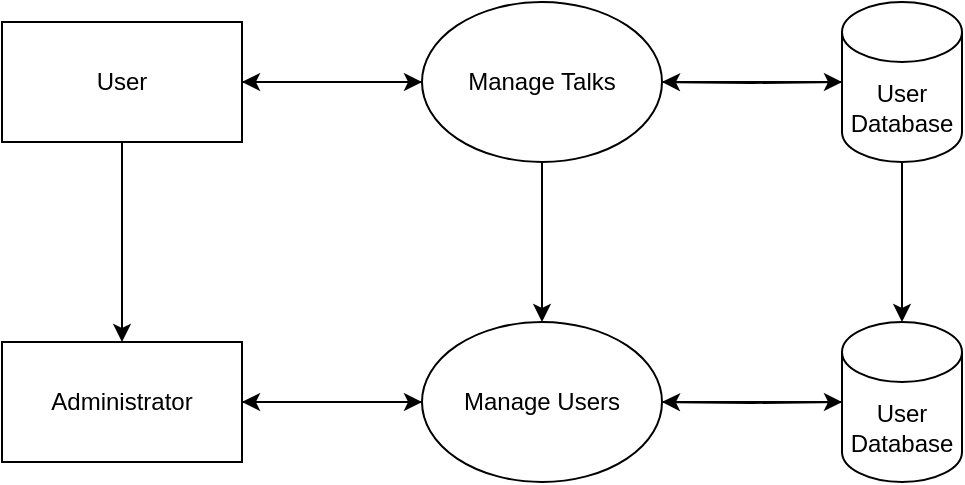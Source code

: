 <mxfile version="24.6.2" type="github">
  <diagram name="Page-1" id="u6M1MO6243ReOHsA4pYD">
    <mxGraphModel dx="1002" dy="535" grid="1" gridSize="10" guides="1" tooltips="1" connect="1" arrows="1" fold="1" page="1" pageScale="1" pageWidth="850" pageHeight="1100" math="0" shadow="0">
      <root>
        <mxCell id="0" />
        <mxCell id="1" parent="0" />
        <mxCell id="Ct2QS53CQVYJbWWIBjPT-7" style="edgeStyle=orthogonalEdgeStyle;rounded=0;orthogonalLoop=1;jettySize=auto;html=1;entryX=0;entryY=0.5;entryDx=0;entryDy=0;" edge="1" parent="1" source="Ct2QS53CQVYJbWWIBjPT-1" target="Ct2QS53CQVYJbWWIBjPT-4">
          <mxGeometry relative="1" as="geometry" />
        </mxCell>
        <mxCell id="Ct2QS53CQVYJbWWIBjPT-14" style="edgeStyle=orthogonalEdgeStyle;rounded=0;orthogonalLoop=1;jettySize=auto;html=1;entryX=0.5;entryY=0;entryDx=0;entryDy=0;" edge="1" parent="1" source="Ct2QS53CQVYJbWWIBjPT-1" target="Ct2QS53CQVYJbWWIBjPT-2">
          <mxGeometry relative="1" as="geometry" />
        </mxCell>
        <mxCell id="Ct2QS53CQVYJbWWIBjPT-1" value="User" style="rounded=0;whiteSpace=wrap;html=1;" vertex="1" parent="1">
          <mxGeometry x="80" y="40" width="120" height="60" as="geometry" />
        </mxCell>
        <mxCell id="Ct2QS53CQVYJbWWIBjPT-17" style="edgeStyle=orthogonalEdgeStyle;rounded=0;orthogonalLoop=1;jettySize=auto;html=1;entryX=0;entryY=0.5;entryDx=0;entryDy=0;" edge="1" parent="1" source="Ct2QS53CQVYJbWWIBjPT-2" target="Ct2QS53CQVYJbWWIBjPT-3">
          <mxGeometry relative="1" as="geometry" />
        </mxCell>
        <mxCell id="Ct2QS53CQVYJbWWIBjPT-2" value="Administrator" style="rounded=0;whiteSpace=wrap;html=1;" vertex="1" parent="1">
          <mxGeometry x="80" y="200" width="120" height="60" as="geometry" />
        </mxCell>
        <mxCell id="Ct2QS53CQVYJbWWIBjPT-18" style="edgeStyle=orthogonalEdgeStyle;rounded=0;orthogonalLoop=1;jettySize=auto;html=1;entryX=1;entryY=0.5;entryDx=0;entryDy=0;" edge="1" parent="1" source="Ct2QS53CQVYJbWWIBjPT-3" target="Ct2QS53CQVYJbWWIBjPT-2">
          <mxGeometry relative="1" as="geometry" />
        </mxCell>
        <mxCell id="Ct2QS53CQVYJbWWIBjPT-19" style="edgeStyle=orthogonalEdgeStyle;rounded=0;orthogonalLoop=1;jettySize=auto;html=1;" edge="1" parent="1" source="Ct2QS53CQVYJbWWIBjPT-3">
          <mxGeometry relative="1" as="geometry">
            <mxPoint x="500" y="230" as="targetPoint" />
          </mxGeometry>
        </mxCell>
        <mxCell id="Ct2QS53CQVYJbWWIBjPT-3" value="Manage Users" style="ellipse;whiteSpace=wrap;html=1;" vertex="1" parent="1">
          <mxGeometry x="290" y="190" width="120" height="80" as="geometry" />
        </mxCell>
        <mxCell id="Ct2QS53CQVYJbWWIBjPT-8" style="edgeStyle=orthogonalEdgeStyle;rounded=0;orthogonalLoop=1;jettySize=auto;html=1;entryX=1;entryY=0.5;entryDx=0;entryDy=0;" edge="1" parent="1" source="Ct2QS53CQVYJbWWIBjPT-4" target="Ct2QS53CQVYJbWWIBjPT-1">
          <mxGeometry relative="1" as="geometry" />
        </mxCell>
        <mxCell id="Ct2QS53CQVYJbWWIBjPT-9" style="edgeStyle=orthogonalEdgeStyle;rounded=0;orthogonalLoop=1;jettySize=auto;html=1;entryX=0;entryY=0.5;entryDx=0;entryDy=0;" edge="1" parent="1" source="Ct2QS53CQVYJbWWIBjPT-4">
          <mxGeometry relative="1" as="geometry">
            <mxPoint x="500" y="70" as="targetPoint" />
          </mxGeometry>
        </mxCell>
        <mxCell id="Ct2QS53CQVYJbWWIBjPT-15" style="edgeStyle=orthogonalEdgeStyle;rounded=0;orthogonalLoop=1;jettySize=auto;html=1;" edge="1" parent="1" source="Ct2QS53CQVYJbWWIBjPT-4" target="Ct2QS53CQVYJbWWIBjPT-3">
          <mxGeometry relative="1" as="geometry" />
        </mxCell>
        <mxCell id="Ct2QS53CQVYJbWWIBjPT-4" value="Manage Talks" style="ellipse;whiteSpace=wrap;html=1;" vertex="1" parent="1">
          <mxGeometry x="290" y="30" width="120" height="80" as="geometry" />
        </mxCell>
        <mxCell id="Ct2QS53CQVYJbWWIBjPT-20" style="edgeStyle=orthogonalEdgeStyle;rounded=0;orthogonalLoop=1;jettySize=auto;html=1;entryX=1;entryY=0.5;entryDx=0;entryDy=0;" edge="1" parent="1" target="Ct2QS53CQVYJbWWIBjPT-3">
          <mxGeometry relative="1" as="geometry">
            <mxPoint x="500" y="230" as="sourcePoint" />
          </mxGeometry>
        </mxCell>
        <mxCell id="Ct2QS53CQVYJbWWIBjPT-10" style="edgeStyle=orthogonalEdgeStyle;rounded=0;orthogonalLoop=1;jettySize=auto;html=1;entryX=1;entryY=0.5;entryDx=0;entryDy=0;" edge="1" parent="1" target="Ct2QS53CQVYJbWWIBjPT-4">
          <mxGeometry relative="1" as="geometry">
            <mxPoint x="500" y="70" as="sourcePoint" />
          </mxGeometry>
        </mxCell>
        <mxCell id="Ct2QS53CQVYJbWWIBjPT-16" style="edgeStyle=orthogonalEdgeStyle;rounded=0;orthogonalLoop=1;jettySize=auto;html=1;exitX=0.5;exitY=1;exitDx=0;exitDy=0;exitPerimeter=0;entryX=0.5;entryY=0;entryDx=0;entryDy=0;entryPerimeter=0;" edge="1" parent="1" source="Ct2QS53CQVYJbWWIBjPT-24" target="Ct2QS53CQVYJbWWIBjPT-23">
          <mxGeometry relative="1" as="geometry">
            <mxPoint x="530" y="120" as="sourcePoint" />
            <mxPoint x="530" y="180" as="targetPoint" />
          </mxGeometry>
        </mxCell>
        <mxCell id="Ct2QS53CQVYJbWWIBjPT-23" value="User Database" style="shape=cylinder3;whiteSpace=wrap;html=1;boundedLbl=1;backgroundOutline=1;size=15;" vertex="1" parent="1">
          <mxGeometry x="500" y="190" width="60" height="80" as="geometry" />
        </mxCell>
        <mxCell id="Ct2QS53CQVYJbWWIBjPT-24" value="User Database" style="shape=cylinder3;whiteSpace=wrap;html=1;boundedLbl=1;backgroundOutline=1;size=15;" vertex="1" parent="1">
          <mxGeometry x="500" y="30" width="60" height="80" as="geometry" />
        </mxCell>
      </root>
    </mxGraphModel>
  </diagram>
</mxfile>
